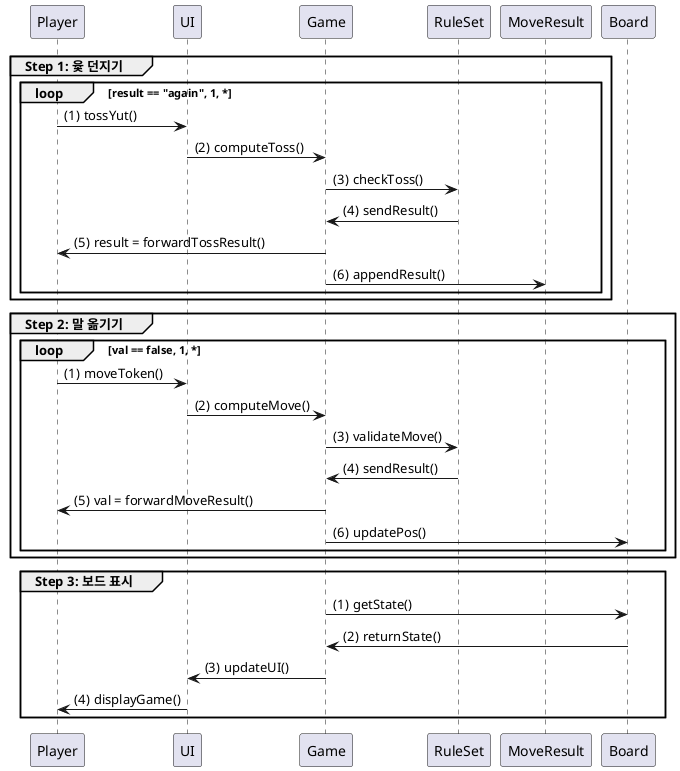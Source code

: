 @startuml

participant Player
participant UI
participant Game
participant RuleSet
participant MoveResult
participant Board

group Step 1: 윷 던지기
    autonumber 1 "(0)"
    loop result == "again", 1, *
        Player -> UI: tossYut()
        UI -> Game: computeToss()
        Game -> RuleSet: checkToss()
        RuleSet -> Game: sendResult()
        Game -> Player: result = forwardTossResult()
        Game -> MoveResult: appendResult()
    end
end

group Step 2: 말 옮기기
    autonumber 1 "(0)"
    loop val == false, 1, *
        Player -> UI: moveToken()
        UI -> Game: computeMove()
        Game -> RuleSet: validateMove()
        RuleSet -> Game: sendResult()
        Game -> Player: val = forwardMoveResult()
        Game -> Board: updatePos()
    end
end

group Step 3: 보드 표시
    autonumber 1 "(0)"
    Game -> Board: getState()
    Board -> Game: returnState()
    Game -> UI: updateUI()
    UI -> Player: displayGame()
end

@enduml